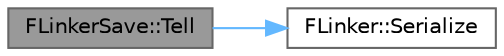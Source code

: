 digraph "FLinkerSave::Tell"
{
 // INTERACTIVE_SVG=YES
 // LATEX_PDF_SIZE
  bgcolor="transparent";
  edge [fontname=Helvetica,fontsize=10,labelfontname=Helvetica,labelfontsize=10];
  node [fontname=Helvetica,fontsize=10,shape=box,height=0.2,width=0.4];
  rankdir="LR";
  Node1 [id="Node000001",label="FLinkerSave::Tell",height=0.2,width=0.4,color="gray40", fillcolor="grey60", style="filled", fontcolor="black",tooltip="Returns the current location within the backing data storage, which can possibly be passed to Seek la..."];
  Node1 -> Node2 [id="edge1_Node000001_Node000002",color="steelblue1",style="solid",tooltip=" "];
  Node2 [id="Node000002",label="FLinker::Serialize",height=0.2,width=0.4,color="grey40", fillcolor="white", style="filled",URL="$d2/db2/classFLinker.html#aeb213eab9ef495cadd994e2dc0473171",tooltip="I/O function."];
}
